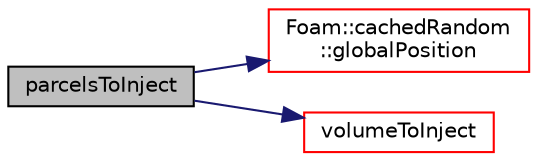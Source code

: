 digraph "parcelsToInject"
{
  bgcolor="transparent";
  edge [fontname="Helvetica",fontsize="10",labelfontname="Helvetica",labelfontsize="10"];
  node [fontname="Helvetica",fontsize="10",shape=record];
  rankdir="LR";
  Node1 [label="parcelsToInject",height=0.2,width=0.4,color="black", fillcolor="grey75", style="filled", fontcolor="black"];
  Node1 -> Node2 [color="midnightblue",fontsize="10",style="solid",fontname="Helvetica"];
  Node2 [label="Foam::cachedRandom\l::globalPosition",height=0.2,width=0.4,color="red",URL="$a00188.html#abd4fd894dadfb5c373ea1943724bf0cb",tooltip="Return a sample between start and end. "];
  Node1 -> Node3 [color="midnightblue",fontsize="10",style="solid",fontname="Helvetica"];
  Node3 [label="volumeToInject",height=0.2,width=0.4,color="red",URL="$a01843.html#a429d17f10d15e9c7727159582c3f149b",tooltip="Volume of parcels to introduce relative to SOI. "];
}
